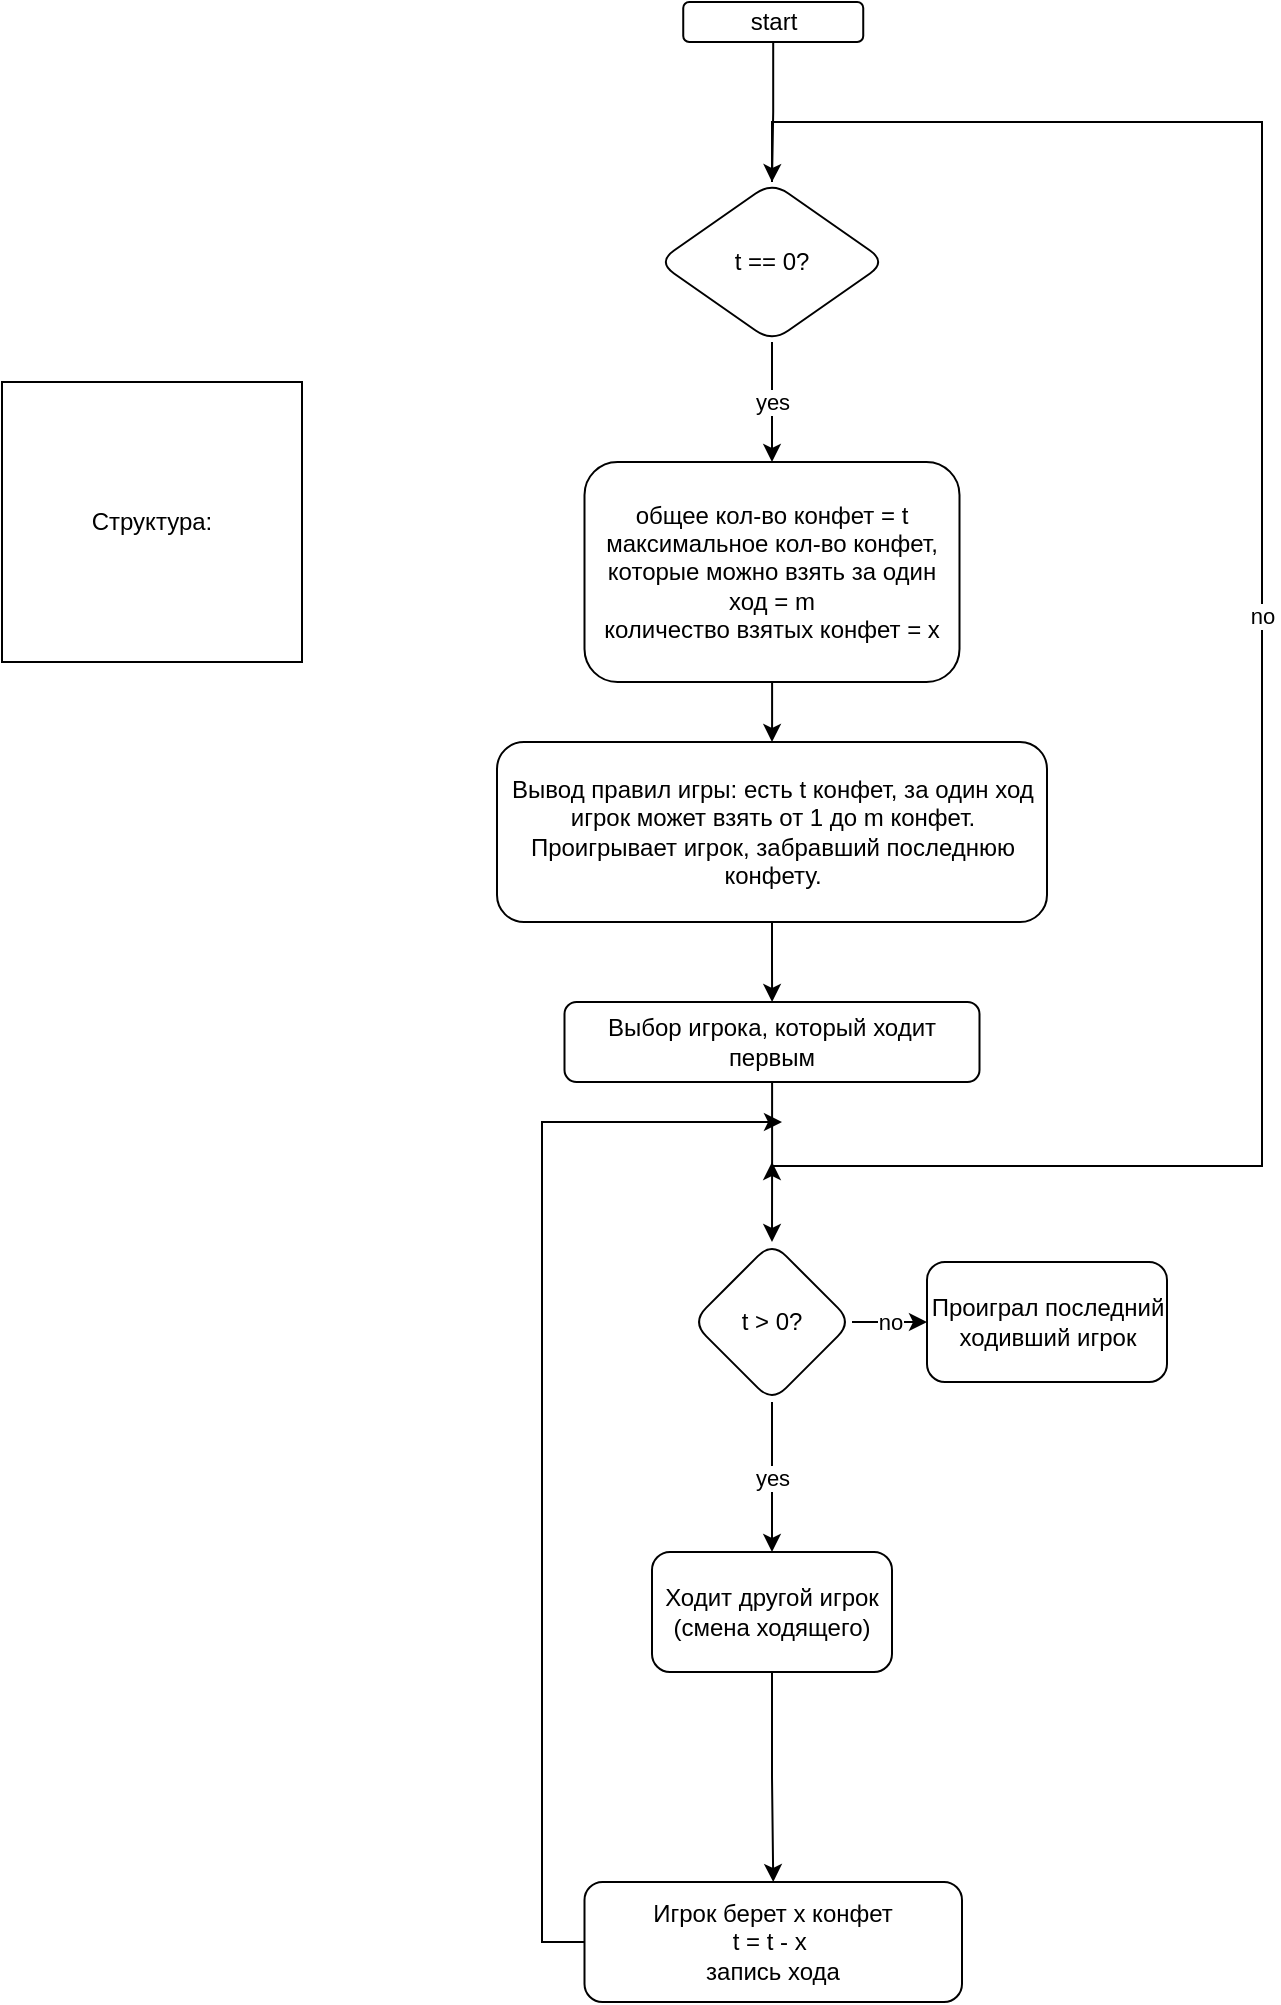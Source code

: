 <mxfile version="16.5.3" type="device"><diagram id="C5RBs43oDa-KdzZeNtuy" name="Page-1"><mxGraphModel dx="1296" dy="1854" grid="1" gridSize="10" guides="1" tooltips="1" connect="1" arrows="1" fold="1" page="1" pageScale="1" pageWidth="827" pageHeight="1169" math="0" shadow="0"><root><mxCell id="WIyWlLk6GJQsqaUBKTNV-0"/><mxCell id="WIyWlLk6GJQsqaUBKTNV-1" parent="WIyWlLk6GJQsqaUBKTNV-0"/><mxCell id="cCV2x0xj09l1-uWSmyuX-36" value="" style="edgeStyle=orthogonalEdgeStyle;rounded=0;orthogonalLoop=1;jettySize=auto;html=1;" edge="1" parent="WIyWlLk6GJQsqaUBKTNV-1" source="WIyWlLk6GJQsqaUBKTNV-3" target="cCV2x0xj09l1-uWSmyuX-35"><mxGeometry relative="1" as="geometry"/></mxCell><mxCell id="WIyWlLk6GJQsqaUBKTNV-3" value="start&lt;br&gt;" style="rounded=1;whiteSpace=wrap;html=1;fontSize=12;glass=0;strokeWidth=1;shadow=0;" parent="WIyWlLk6GJQsqaUBKTNV-1" vertex="1"><mxGeometry x="340.62" y="-220" width="90" height="20" as="geometry"/></mxCell><mxCell id="cCV2x0xj09l1-uWSmyuX-3" value="" style="edgeStyle=orthogonalEdgeStyle;rounded=0;orthogonalLoop=1;jettySize=auto;html=1;" edge="1" parent="WIyWlLk6GJQsqaUBKTNV-1" source="cCV2x0xj09l1-uWSmyuX-0" target="cCV2x0xj09l1-uWSmyuX-2"><mxGeometry relative="1" as="geometry"/></mxCell><mxCell id="cCV2x0xj09l1-uWSmyuX-0" value="общее кол-во конфет = t&lt;br&gt;максимальное кол-во конфет, которые можно взять за один ход = m&lt;br&gt;количество взятых конфет = x" style="whiteSpace=wrap;html=1;rounded=1;glass=0;strokeWidth=1;shadow=0;" vertex="1" parent="WIyWlLk6GJQsqaUBKTNV-1"><mxGeometry x="291.25" y="10" width="187.5" height="110" as="geometry"/></mxCell><mxCell id="cCV2x0xj09l1-uWSmyuX-5" value="" style="edgeStyle=orthogonalEdgeStyle;rounded=0;orthogonalLoop=1;jettySize=auto;html=1;" edge="1" parent="WIyWlLk6GJQsqaUBKTNV-1" source="cCV2x0xj09l1-uWSmyuX-2" target="cCV2x0xj09l1-uWSmyuX-4"><mxGeometry relative="1" as="geometry"/></mxCell><mxCell id="cCV2x0xj09l1-uWSmyuX-2" value="Вывод правил игры: есть t конфет, за один ход игрок может взять от 1 до m конфет. Проигрывает игрок, забравший последнюю конфету." style="whiteSpace=wrap;html=1;rounded=1;glass=0;strokeWidth=1;shadow=0;" vertex="1" parent="WIyWlLk6GJQsqaUBKTNV-1"><mxGeometry x="247.5" y="150" width="275" height="90" as="geometry"/></mxCell><mxCell id="cCV2x0xj09l1-uWSmyuX-31" style="edgeStyle=orthogonalEdgeStyle;rounded=0;orthogonalLoop=1;jettySize=auto;html=1;entryX=0.5;entryY=0;entryDx=0;entryDy=0;" edge="1" parent="WIyWlLk6GJQsqaUBKTNV-1" source="cCV2x0xj09l1-uWSmyuX-4" target="cCV2x0xj09l1-uWSmyuX-10"><mxGeometry relative="1" as="geometry"/></mxCell><mxCell id="cCV2x0xj09l1-uWSmyuX-4" value="Выбор игрока, который ходит первым" style="whiteSpace=wrap;html=1;rounded=1;glass=0;strokeWidth=1;shadow=0;" vertex="1" parent="WIyWlLk6GJQsqaUBKTNV-1"><mxGeometry x="281.25" y="280" width="207.5" height="40" as="geometry"/></mxCell><mxCell id="cCV2x0xj09l1-uWSmyuX-17" value="no" style="edgeStyle=orthogonalEdgeStyle;rounded=0;orthogonalLoop=1;jettySize=auto;html=1;" edge="1" parent="WIyWlLk6GJQsqaUBKTNV-1" source="cCV2x0xj09l1-uWSmyuX-10" target="cCV2x0xj09l1-uWSmyuX-16"><mxGeometry relative="1" as="geometry"/></mxCell><mxCell id="cCV2x0xj09l1-uWSmyuX-33" value="yes" style="edgeStyle=orthogonalEdgeStyle;rounded=0;orthogonalLoop=1;jettySize=auto;html=1;" edge="1" parent="WIyWlLk6GJQsqaUBKTNV-1" source="cCV2x0xj09l1-uWSmyuX-10" target="cCV2x0xj09l1-uWSmyuX-32"><mxGeometry relative="1" as="geometry"/></mxCell><mxCell id="cCV2x0xj09l1-uWSmyuX-10" value="t &amp;gt; 0?" style="rhombus;whiteSpace=wrap;html=1;rounded=1;glass=0;strokeWidth=1;shadow=0;" vertex="1" parent="WIyWlLk6GJQsqaUBKTNV-1"><mxGeometry x="345" y="400" width="80" height="80" as="geometry"/></mxCell><mxCell id="cCV2x0xj09l1-uWSmyuX-16" value="Проиграл последний ходивший игрок" style="whiteSpace=wrap;html=1;rounded=1;glass=0;strokeWidth=1;shadow=0;" vertex="1" parent="WIyWlLk6GJQsqaUBKTNV-1"><mxGeometry x="462.5" y="410" width="120" height="60" as="geometry"/></mxCell><mxCell id="cCV2x0xj09l1-uWSmyuX-28" style="edgeStyle=orthogonalEdgeStyle;rounded=0;orthogonalLoop=1;jettySize=auto;html=1;" edge="1" parent="WIyWlLk6GJQsqaUBKTNV-1" source="cCV2x0xj09l1-uWSmyuX-26"><mxGeometry relative="1" as="geometry"><mxPoint x="390" y="340" as="targetPoint"/><Array as="points"><mxPoint x="270" y="750"/><mxPoint x="270" y="340"/></Array></mxGeometry></mxCell><mxCell id="cCV2x0xj09l1-uWSmyuX-26" value="&lt;span&gt;Игрок берет x конфет&lt;/span&gt;&lt;br&gt;&lt;span&gt;t = t - x&amp;nbsp;&lt;br&gt;запись хода&lt;br&gt;&lt;/span&gt;" style="whiteSpace=wrap;html=1;rounded=1;glass=0;strokeWidth=1;shadow=0;" vertex="1" parent="WIyWlLk6GJQsqaUBKTNV-1"><mxGeometry x="291.25" y="720" width="188.75" height="60" as="geometry"/></mxCell><mxCell id="cCV2x0xj09l1-uWSmyuX-34" style="edgeStyle=orthogonalEdgeStyle;rounded=0;orthogonalLoop=1;jettySize=auto;html=1;entryX=0.5;entryY=0;entryDx=0;entryDy=0;" edge="1" parent="WIyWlLk6GJQsqaUBKTNV-1" source="cCV2x0xj09l1-uWSmyuX-32" target="cCV2x0xj09l1-uWSmyuX-26"><mxGeometry relative="1" as="geometry"><mxPoint x="385" y="710" as="targetPoint"/></mxGeometry></mxCell><mxCell id="cCV2x0xj09l1-uWSmyuX-32" value="Ходит другой игрок&lt;br&gt;(смена ходящего)" style="whiteSpace=wrap;html=1;rounded=1;glass=0;strokeWidth=1;shadow=0;" vertex="1" parent="WIyWlLk6GJQsqaUBKTNV-1"><mxGeometry x="325" y="555" width="120" height="60" as="geometry"/></mxCell><mxCell id="cCV2x0xj09l1-uWSmyuX-39" value="no" style="edgeStyle=orthogonalEdgeStyle;rounded=0;orthogonalLoop=1;jettySize=auto;html=1;" edge="1" parent="WIyWlLk6GJQsqaUBKTNV-1" source="cCV2x0xj09l1-uWSmyuX-35"><mxGeometry relative="1" as="geometry"><mxPoint x="385" y="360" as="targetPoint"/><Array as="points"><mxPoint x="630" y="-160"/><mxPoint x="630" y="362"/></Array></mxGeometry></mxCell><mxCell id="cCV2x0xj09l1-uWSmyuX-40" value="yes" style="edgeStyle=orthogonalEdgeStyle;rounded=0;orthogonalLoop=1;jettySize=auto;html=1;entryX=0.5;entryY=0;entryDx=0;entryDy=0;" edge="1" parent="WIyWlLk6GJQsqaUBKTNV-1" source="cCV2x0xj09l1-uWSmyuX-35" target="cCV2x0xj09l1-uWSmyuX-0"><mxGeometry relative="1" as="geometry"/></mxCell><mxCell id="cCV2x0xj09l1-uWSmyuX-35" value="t == 0?" style="rhombus;whiteSpace=wrap;html=1;rounded=1;glass=0;strokeWidth=1;shadow=0;" vertex="1" parent="WIyWlLk6GJQsqaUBKTNV-1"><mxGeometry x="327.82" y="-130" width="114.37" height="80" as="geometry"/></mxCell><mxCell id="cCV2x0xj09l1-uWSmyuX-41" value="Структура:&lt;br&gt;" style="rounded=0;whiteSpace=wrap;html=1;" vertex="1" parent="WIyWlLk6GJQsqaUBKTNV-1"><mxGeometry y="-30" width="150" height="140" as="geometry"/></mxCell><mxCell id="cCV2x0xj09l1-uWSmyuX-43" style="edgeStyle=orthogonalEdgeStyle;rounded=0;orthogonalLoop=1;jettySize=auto;html=1;exitX=0.5;exitY=1;exitDx=0;exitDy=0;" edge="1" parent="WIyWlLk6GJQsqaUBKTNV-1" source="cCV2x0xj09l1-uWSmyuX-41" target="cCV2x0xj09l1-uWSmyuX-41"><mxGeometry relative="1" as="geometry"/></mxCell></root></mxGraphModel></diagram></mxfile>